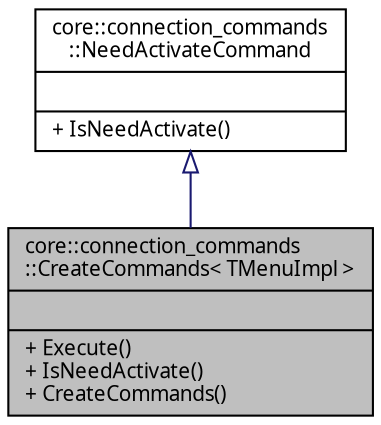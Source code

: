 digraph "core::connection_commands::CreateCommands&lt; TMenuImpl &gt;"
{
 // INTERACTIVE_SVG=YES
  edge [fontname="Verdana",fontsize="10",labelfontname="Verdana",labelfontsize="10"];
  node [fontname="Verdana",fontsize="10",shape=record];
  Node1 [label="{core::connection_commands\l::CreateCommands\< TMenuImpl \>\n||+ Execute()\l+ IsNeedActivate()\l+ CreateCommands()\l}",height=0.2,width=0.4,color="black", fillcolor="grey75", style="filled", fontcolor="black"];
  Node2 -> Node1 [dir="back",color="midnightblue",fontsize="10",style="solid",arrowtail="onormal",fontname="Verdana"];
  Node2 [label="{core::connection_commands\l::NeedActivateCommand\n||+ IsNeedActivate()\l}",height=0.2,width=0.4,color="black", fillcolor="white", style="filled",URL="$classcore_1_1connection__commands_1_1_need_activate_command.html",tooltip="Класс входит в Проект ConnectionCommands   Базовый класс команды, обеспечивающих проверку неоходимост..."];
}
